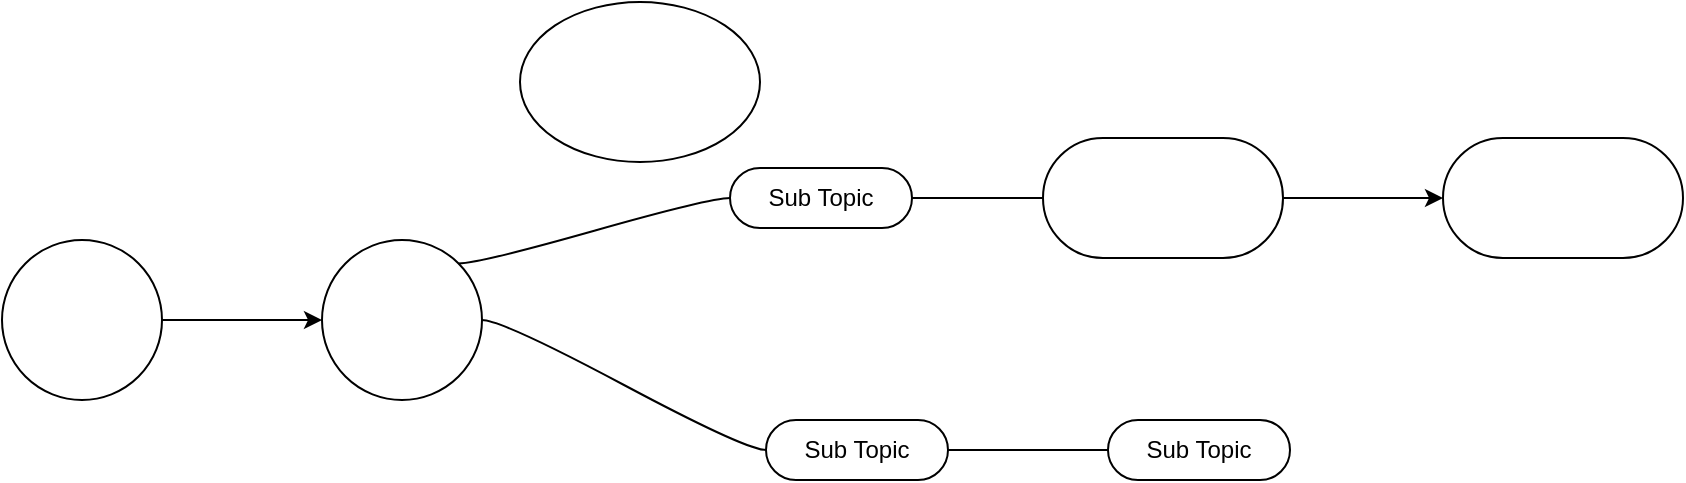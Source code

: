 <mxfile border="50" scale="3" compressed="false" locked="false" version="25.0.3">
  <diagram name="Blank" id="YmL12bMKpDGza6XwsDPr">
    <mxGraphModel dx="1276" dy="508" grid="0" gridSize="10" guides="1" tooltips="1" connect="1" arrows="1" fold="1" page="0" pageScale="1" pageWidth="827" pageHeight="1169" background="none" math="1" shadow="0">
      <root>
        <mxCell id="X5NqExCQtvZxIxQ7pmgY-0" />
        <mxCell id="1" parent="X5NqExCQtvZxIxQ7pmgY-0" />
        <mxCell id="odH1GVVF45cuk4y2AxMI-5" value="" style="edgeStyle=orthogonalEdgeStyle;rounded=0;orthogonalLoop=1;jettySize=auto;html=1;" edge="1" parent="1" source="odH1GVVF45cuk4y2AxMI-1" target="odH1GVVF45cuk4y2AxMI-4">
          <mxGeometry relative="1" as="geometry" />
        </mxCell>
        <mxCell id="odH1GVVF45cuk4y2AxMI-1" value="" style="ellipse;whiteSpace=wrap;html=1;aspect=fixed;" vertex="1" parent="1">
          <mxGeometry x="176" y="299" width="80" height="80" as="geometry" />
        </mxCell>
        <mxCell id="odH1GVVF45cuk4y2AxMI-2" value="" style="ellipse;whiteSpace=wrap;html=1;" vertex="1" parent="1">
          <mxGeometry x="435" y="180" width="120" height="80" as="geometry" />
        </mxCell>
        <mxCell id="odH1GVVF45cuk4y2AxMI-4" value="" style="ellipse;whiteSpace=wrap;html=1;" vertex="1" parent="1">
          <mxGeometry x="336" y="299" width="80" height="80" as="geometry" />
        </mxCell>
        <mxCell id="odH1GVVF45cuk4y2AxMI-11" value="" style="edgeStyle=entityRelationEdgeStyle;rounded=0;orthogonalLoop=1;jettySize=auto;html=1;startArrow=none;endArrow=none;segment=10;curved=1;sourcePerimeterSpacing=0;targetPerimeterSpacing=0;" edge="1" parent="1" source="odH1GVVF45cuk4y2AxMI-6" target="odH1GVVF45cuk4y2AxMI-10">
          <mxGeometry relative="1" as="geometry" />
        </mxCell>
        <mxCell id="odH1GVVF45cuk4y2AxMI-6" value="Sub Topic" style="whiteSpace=wrap;html=1;rounded=1;arcSize=50;align=center;verticalAlign=middle;strokeWidth=1;autosize=1;spacing=4;treeFolding=1;treeMoving=1;newEdgeStyle={&quot;edgeStyle&quot;:&quot;entityRelationEdgeStyle&quot;,&quot;startArrow&quot;:&quot;none&quot;,&quot;endArrow&quot;:&quot;none&quot;,&quot;segment&quot;:10,&quot;curved&quot;:1,&quot;sourcePerimeterSpacing&quot;:0,&quot;targetPerimeterSpacing&quot;:0};" vertex="1" parent="1">
          <mxGeometry x="540" y="263" width="91" height="30" as="geometry" />
        </mxCell>
        <mxCell id="odH1GVVF45cuk4y2AxMI-7" value="" style="edgeStyle=entityRelationEdgeStyle;startArrow=none;endArrow=none;segment=10;curved=1;sourcePerimeterSpacing=0;targetPerimeterSpacing=0;rounded=0;exitX=1;exitY=0;exitDx=0;exitDy=0;" edge="1" target="odH1GVVF45cuk4y2AxMI-6" parent="1" source="odH1GVVF45cuk4y2AxMI-4">
          <mxGeometry relative="1" as="geometry">
            <mxPoint x="376" y="314" as="sourcePoint" />
          </mxGeometry>
        </mxCell>
        <mxCell id="odH1GVVF45cuk4y2AxMI-9" style="edgeStyle=entityRelationEdgeStyle;rounded=0;orthogonalLoop=1;jettySize=auto;html=1;startArrow=none;endArrow=none;segment=10;curved=1;sourcePerimeterSpacing=0;targetPerimeterSpacing=0;entryX=1;entryY=0.5;entryDx=0;entryDy=0;" edge="1" parent="1" source="odH1GVVF45cuk4y2AxMI-8" target="odH1GVVF45cuk4y2AxMI-4">
          <mxGeometry relative="1" as="geometry" />
        </mxCell>
        <mxCell id="odH1GVVF45cuk4y2AxMI-15" value="" style="edgeStyle=entityRelationEdgeStyle;rounded=0;orthogonalLoop=1;jettySize=auto;html=1;startArrow=none;endArrow=none;segment=10;curved=1;sourcePerimeterSpacing=0;targetPerimeterSpacing=0;" edge="1" parent="1" source="odH1GVVF45cuk4y2AxMI-8" target="odH1GVVF45cuk4y2AxMI-14">
          <mxGeometry relative="1" as="geometry" />
        </mxCell>
        <mxCell id="odH1GVVF45cuk4y2AxMI-8" value="Sub Topic" style="whiteSpace=wrap;html=1;rounded=1;arcSize=50;align=center;verticalAlign=middle;strokeWidth=1;autosize=1;spacing=4;treeFolding=1;treeMoving=1;newEdgeStyle={&quot;edgeStyle&quot;:&quot;entityRelationEdgeStyle&quot;,&quot;startArrow&quot;:&quot;none&quot;,&quot;endArrow&quot;:&quot;none&quot;,&quot;segment&quot;:10,&quot;curved&quot;:1,&quot;sourcePerimeterSpacing&quot;:0,&quot;targetPerimeterSpacing&quot;:0};" vertex="1" parent="1">
          <mxGeometry x="558" y="389" width="91" height="30" as="geometry" />
        </mxCell>
        <mxCell id="odH1GVVF45cuk4y2AxMI-13" value="" style="edgeStyle=orthogonalEdgeStyle;rounded=0;orthogonalLoop=1;jettySize=auto;html=1;" edge="1" parent="1" source="odH1GVVF45cuk4y2AxMI-10" target="odH1GVVF45cuk4y2AxMI-12">
          <mxGeometry relative="1" as="geometry" />
        </mxCell>
        <mxCell id="odH1GVVF45cuk4y2AxMI-10" value="" style="whiteSpace=wrap;html=1;rounded=1;arcSize=50;strokeWidth=1;autosize=1;spacing=4;" vertex="1" parent="1">
          <mxGeometry x="696.5" y="248" width="120" height="60" as="geometry" />
        </mxCell>
        <mxCell id="odH1GVVF45cuk4y2AxMI-12" value="" style="whiteSpace=wrap;html=1;rounded=1;arcSize=50;strokeWidth=1;autosize=1;spacing=4;" vertex="1" parent="1">
          <mxGeometry x="896.5" y="248" width="120" height="60" as="geometry" />
        </mxCell>
        <mxCell id="odH1GVVF45cuk4y2AxMI-14" value="Sub Topic" style="whiteSpace=wrap;html=1;rounded=1;arcSize=50;align=center;verticalAlign=middle;strokeWidth=1;autosize=1;spacing=4;treeFolding=1;treeMoving=1;newEdgeStyle={&quot;edgeStyle&quot;:&quot;entityRelationEdgeStyle&quot;,&quot;startArrow&quot;:&quot;none&quot;,&quot;endArrow&quot;:&quot;none&quot;,&quot;segment&quot;:10,&quot;curved&quot;:1,&quot;sourcePerimeterSpacing&quot;:0,&quot;targetPerimeterSpacing&quot;:0};" vertex="1" parent="1">
          <mxGeometry x="729" y="389" width="91" height="30" as="geometry" />
        </mxCell>
      </root>
    </mxGraphModel>
  </diagram>
</mxfile>
